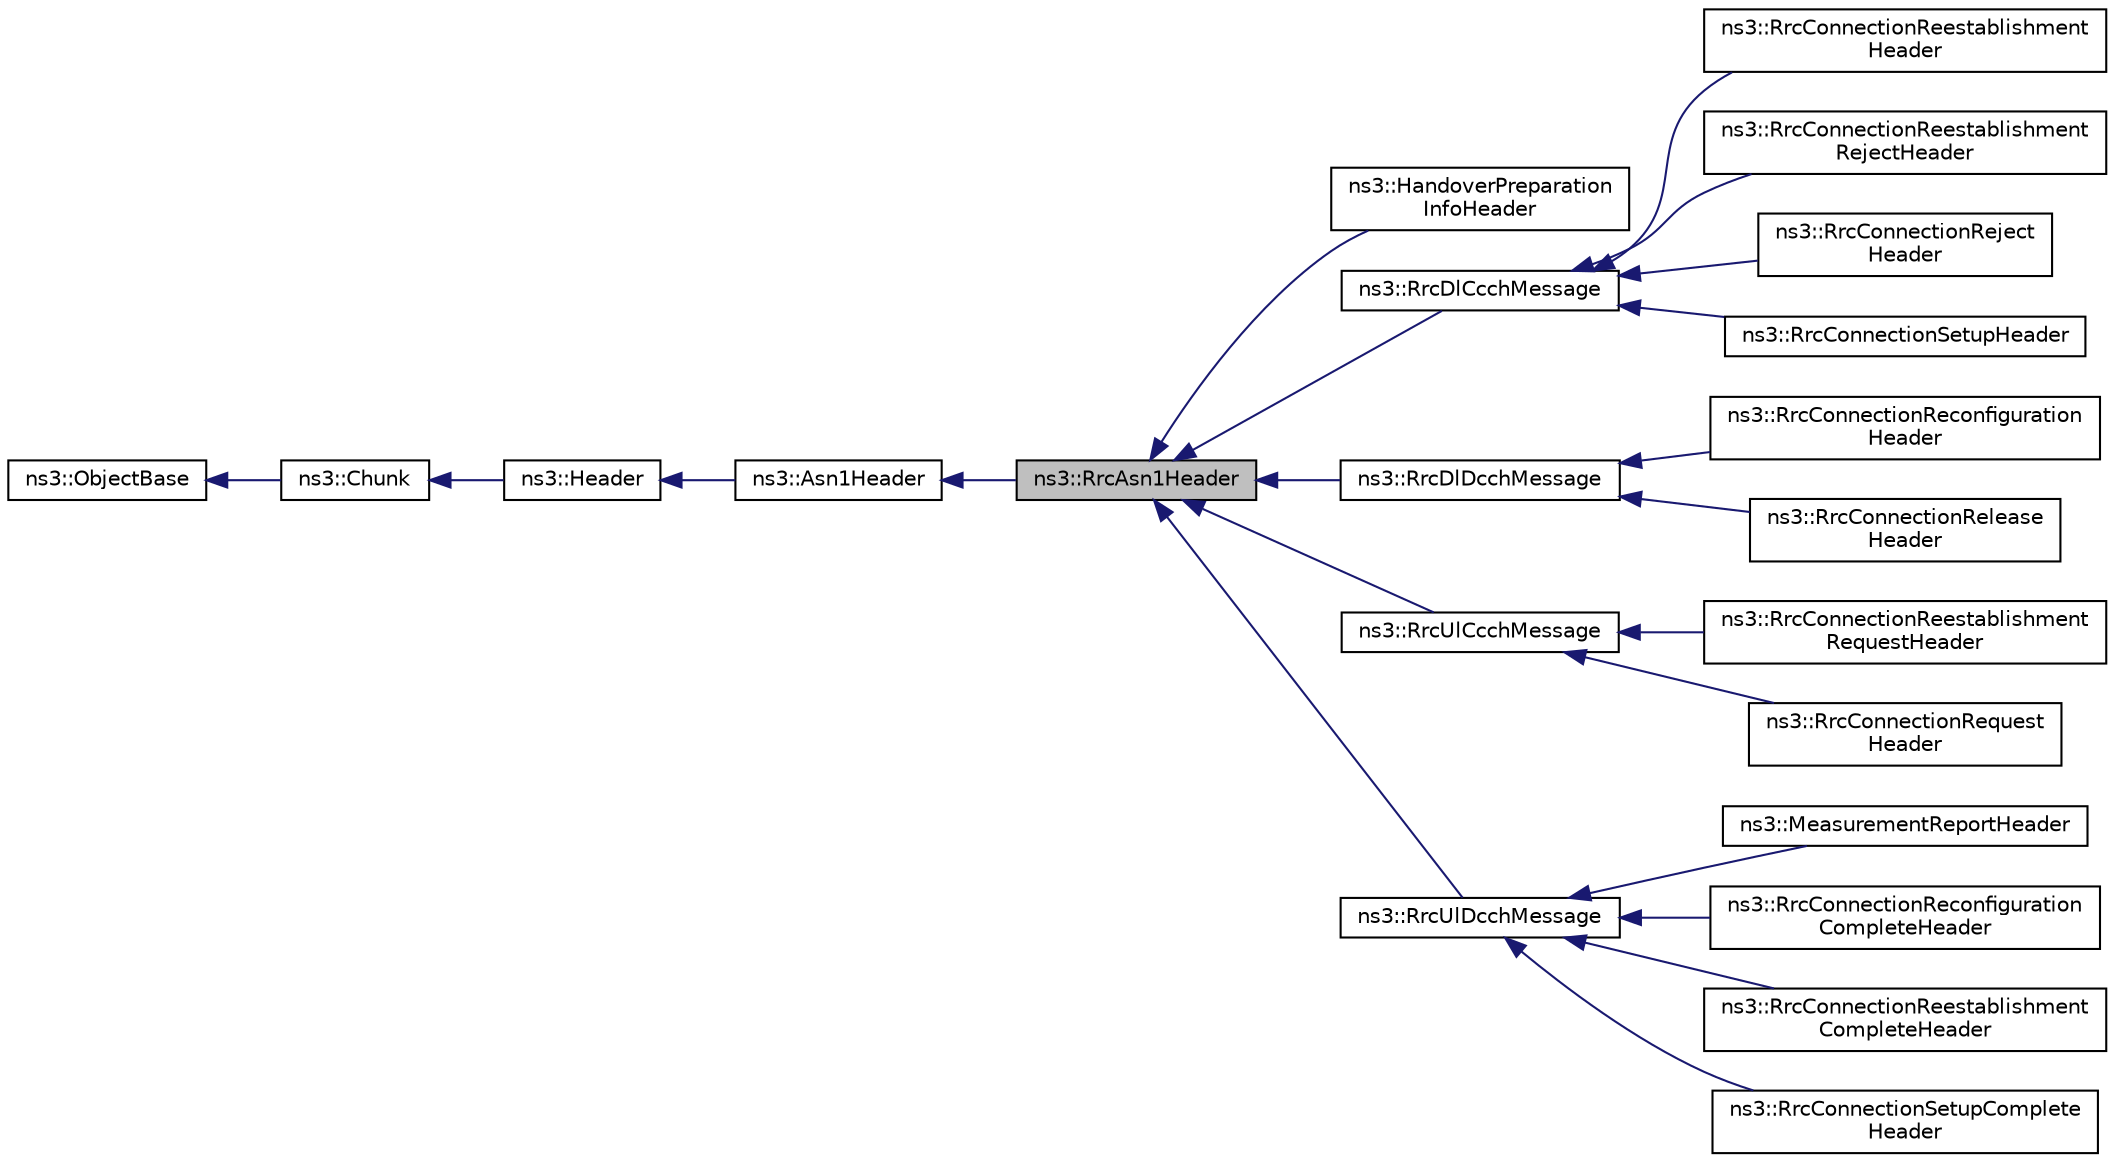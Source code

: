 digraph "ns3::RrcAsn1Header"
{
 // LATEX_PDF_SIZE
  edge [fontname="Helvetica",fontsize="10",labelfontname="Helvetica",labelfontsize="10"];
  node [fontname="Helvetica",fontsize="10",shape=record];
  rankdir="LR";
  Node1 [label="ns3::RrcAsn1Header",height=0.2,width=0.4,color="black", fillcolor="grey75", style="filled", fontcolor="black",tooltip="This class extends Asn1Header functions, adding serialization/deserialization of some Information ele..."];
  Node2 -> Node1 [dir="back",color="midnightblue",fontsize="10",style="solid",fontname="Helvetica"];
  Node2 [label="ns3::Asn1Header",height=0.2,width=0.4,color="black", fillcolor="white", style="filled",URL="$classns3_1_1_asn1_header.html",tooltip="This class has the purpose to encode Information Elements according to ASN.1 syntax,..."];
  Node3 -> Node2 [dir="back",color="midnightblue",fontsize="10",style="solid",fontname="Helvetica"];
  Node3 [label="ns3::Header",height=0.2,width=0.4,color="black", fillcolor="white", style="filled",URL="$classns3_1_1_header.html",tooltip="Protocol header serialization and deserialization."];
  Node4 -> Node3 [dir="back",color="midnightblue",fontsize="10",style="solid",fontname="Helvetica"];
  Node4 [label="ns3::Chunk",height=0.2,width=0.4,color="black", fillcolor="white", style="filled",URL="$classns3_1_1_chunk.html",tooltip="abstract base class for ns3::Header and ns3::Trailer"];
  Node5 -> Node4 [dir="back",color="midnightblue",fontsize="10",style="solid",fontname="Helvetica"];
  Node5 [label="ns3::ObjectBase",height=0.2,width=0.4,color="black", fillcolor="white", style="filled",URL="$classns3_1_1_object_base.html",tooltip="Anchor the ns-3 type and attribute system."];
  Node1 -> Node6 [dir="back",color="midnightblue",fontsize="10",style="solid",fontname="Helvetica"];
  Node6 [label="ns3::HandoverPreparation\lInfoHeader",height=0.2,width=0.4,color="black", fillcolor="white", style="filled",URL="$classns3_1_1_handover_preparation_info_header.html",tooltip="This class manages the serialization/deserialization of HandoverPreparationInfo IE."];
  Node1 -> Node7 [dir="back",color="midnightblue",fontsize="10",style="solid",fontname="Helvetica"];
  Node7 [label="ns3::RrcDlCcchMessage",height=0.2,width=0.4,color="black", fillcolor="white", style="filled",URL="$classns3_1_1_rrc_dl_ccch_message.html",tooltip="This class only serves to discriminate which message type has been received in downlink (eNb to ue) f..."];
  Node7 -> Node8 [dir="back",color="midnightblue",fontsize="10",style="solid",fontname="Helvetica"];
  Node8 [label="ns3::RrcConnectionReestablishment\lHeader",height=0.2,width=0.4,color="black", fillcolor="white", style="filled",URL="$classns3_1_1_rrc_connection_reestablishment_header.html",tooltip="This class manages the serialization/deserialization of RrcConnectionReestablishment IE."];
  Node7 -> Node9 [dir="back",color="midnightblue",fontsize="10",style="solid",fontname="Helvetica"];
  Node9 [label="ns3::RrcConnectionReestablishment\lRejectHeader",height=0.2,width=0.4,color="black", fillcolor="white", style="filled",URL="$classns3_1_1_rrc_connection_reestablishment_reject_header.html",tooltip="This class manages the serialization/deserialization of RrcConnectionReestablishmentReject IE."];
  Node7 -> Node10 [dir="back",color="midnightblue",fontsize="10",style="solid",fontname="Helvetica"];
  Node10 [label="ns3::RrcConnectionReject\lHeader",height=0.2,width=0.4,color="black", fillcolor="white", style="filled",URL="$classns3_1_1_rrc_connection_reject_header.html",tooltip="This class manages the serialization/deserialization of RrcConnectionReject IE."];
  Node7 -> Node11 [dir="back",color="midnightblue",fontsize="10",style="solid",fontname="Helvetica"];
  Node11 [label="ns3::RrcConnectionSetupHeader",height=0.2,width=0.4,color="black", fillcolor="white", style="filled",URL="$classns3_1_1_rrc_connection_setup_header.html",tooltip="This class manages the serialization/deserialization of RrcConnectionSetup IE."];
  Node1 -> Node12 [dir="back",color="midnightblue",fontsize="10",style="solid",fontname="Helvetica"];
  Node12 [label="ns3::RrcDlDcchMessage",height=0.2,width=0.4,color="black", fillcolor="white", style="filled",URL="$classns3_1_1_rrc_dl_dcch_message.html",tooltip="This class only serves to discriminate which message type has been received in downlink (eNb to ue) f..."];
  Node12 -> Node13 [dir="back",color="midnightblue",fontsize="10",style="solid",fontname="Helvetica"];
  Node13 [label="ns3::RrcConnectionReconfiguration\lHeader",height=0.2,width=0.4,color="black", fillcolor="white", style="filled",URL="$classns3_1_1_rrc_connection_reconfiguration_header.html",tooltip="This class manages the serialization/deserialization of RrcConnectionReconfiguration IE."];
  Node12 -> Node14 [dir="back",color="midnightblue",fontsize="10",style="solid",fontname="Helvetica"];
  Node14 [label="ns3::RrcConnectionRelease\lHeader",height=0.2,width=0.4,color="black", fillcolor="white", style="filled",URL="$classns3_1_1_rrc_connection_release_header.html",tooltip="This class manages the serialization/deserialization of RrcConnectionRelease IE."];
  Node1 -> Node15 [dir="back",color="midnightblue",fontsize="10",style="solid",fontname="Helvetica"];
  Node15 [label="ns3::RrcUlCcchMessage",height=0.2,width=0.4,color="black", fillcolor="white", style="filled",URL="$classns3_1_1_rrc_ul_ccch_message.html",tooltip="This class only serves to discriminate which message type has been received in uplink (ue to eNb) for..."];
  Node15 -> Node16 [dir="back",color="midnightblue",fontsize="10",style="solid",fontname="Helvetica"];
  Node16 [label="ns3::RrcConnectionReestablishment\lRequestHeader",height=0.2,width=0.4,color="black", fillcolor="white", style="filled",URL="$classns3_1_1_rrc_connection_reestablishment_request_header.html",tooltip="This class manages the serialization/deserialization of RRCConnectionReestablishmentRequest IE."];
  Node15 -> Node17 [dir="back",color="midnightblue",fontsize="10",style="solid",fontname="Helvetica"];
  Node17 [label="ns3::RrcConnectionRequest\lHeader",height=0.2,width=0.4,color="black", fillcolor="white", style="filled",URL="$classns3_1_1_rrc_connection_request_header.html",tooltip="This class manages the serialization/deserialization of RrcConnectionRequest IE."];
  Node1 -> Node18 [dir="back",color="midnightblue",fontsize="10",style="solid",fontname="Helvetica"];
  Node18 [label="ns3::RrcUlDcchMessage",height=0.2,width=0.4,color="black", fillcolor="white", style="filled",URL="$classns3_1_1_rrc_ul_dcch_message.html",tooltip="This class only serves to discriminate which message type has been received in uplink (ue to eNb) for..."];
  Node18 -> Node19 [dir="back",color="midnightblue",fontsize="10",style="solid",fontname="Helvetica"];
  Node19 [label="ns3::MeasurementReportHeader",height=0.2,width=0.4,color="black", fillcolor="white", style="filled",URL="$classns3_1_1_measurement_report_header.html",tooltip="This class manages the serialization/deserialization of MeasurementReport IE."];
  Node18 -> Node20 [dir="back",color="midnightblue",fontsize="10",style="solid",fontname="Helvetica"];
  Node20 [label="ns3::RrcConnectionReconfiguration\lCompleteHeader",height=0.2,width=0.4,color="black", fillcolor="white", style="filled",URL="$classns3_1_1_rrc_connection_reconfiguration_complete_header.html",tooltip="This class manages the serialization/deserialization of RrcConnectionSetupComplete IE."];
  Node18 -> Node21 [dir="back",color="midnightblue",fontsize="10",style="solid",fontname="Helvetica"];
  Node21 [label="ns3::RrcConnectionReestablishment\lCompleteHeader",height=0.2,width=0.4,color="black", fillcolor="white", style="filled",URL="$classns3_1_1_rrc_connection_reestablishment_complete_header.html",tooltip="This class manages the serialization/deserialization of RrcConnectionReestablishmentComplete IE."];
  Node18 -> Node22 [dir="back",color="midnightblue",fontsize="10",style="solid",fontname="Helvetica"];
  Node22 [label="ns3::RrcConnectionSetupComplete\lHeader",height=0.2,width=0.4,color="black", fillcolor="white", style="filled",URL="$classns3_1_1_rrc_connection_setup_complete_header.html",tooltip="This class manages the serialization/deserialization of RrcConnectionSetupComplete IE."];
}
